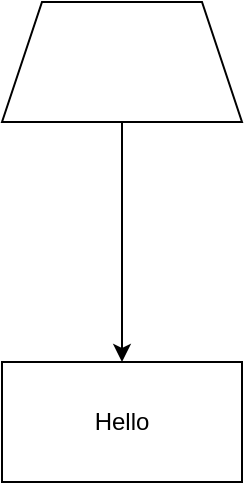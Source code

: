 <mxfile version="20.2.3" type="device"><diagram id="-QA5K-qj6lVtCg6pyFr2" name="第 1 页"><mxGraphModel dx="1096" dy="553" grid="1" gridSize="10" guides="1" tooltips="1" connect="1" arrows="1" fold="1" page="1" pageScale="1" pageWidth="850" pageHeight="1100" math="0" shadow="0"><root><mxCell id="0"/><mxCell id="1" parent="0"/><mxCell id="WlMEn-JUqI9J5JmBkgRV-1" value="Hello" style="rounded=0;whiteSpace=wrap;html=1;" parent="1" vertex="1"><mxGeometry x="330" y="320" width="120" height="60" as="geometry"/></mxCell><mxCell id="lY4G83aRaKmbdfDVVstl-2" style="edgeStyle=orthogonalEdgeStyle;rounded=0;orthogonalLoop=1;jettySize=auto;html=1;entryX=0.5;entryY=0;entryDx=0;entryDy=0;" parent="1" source="lY4G83aRaKmbdfDVVstl-1" target="WlMEn-JUqI9J5JmBkgRV-1" edge="1"><mxGeometry relative="1" as="geometry"/></mxCell><mxCell id="lY4G83aRaKmbdfDVVstl-1" value="" style="shape=trapezoid;perimeter=trapezoidPerimeter;whiteSpace=wrap;html=1;fixedSize=1;" parent="1" vertex="1"><mxGeometry x="330" y="140" width="120" height="60" as="geometry"/></mxCell></root></mxGraphModel></diagram></mxfile>